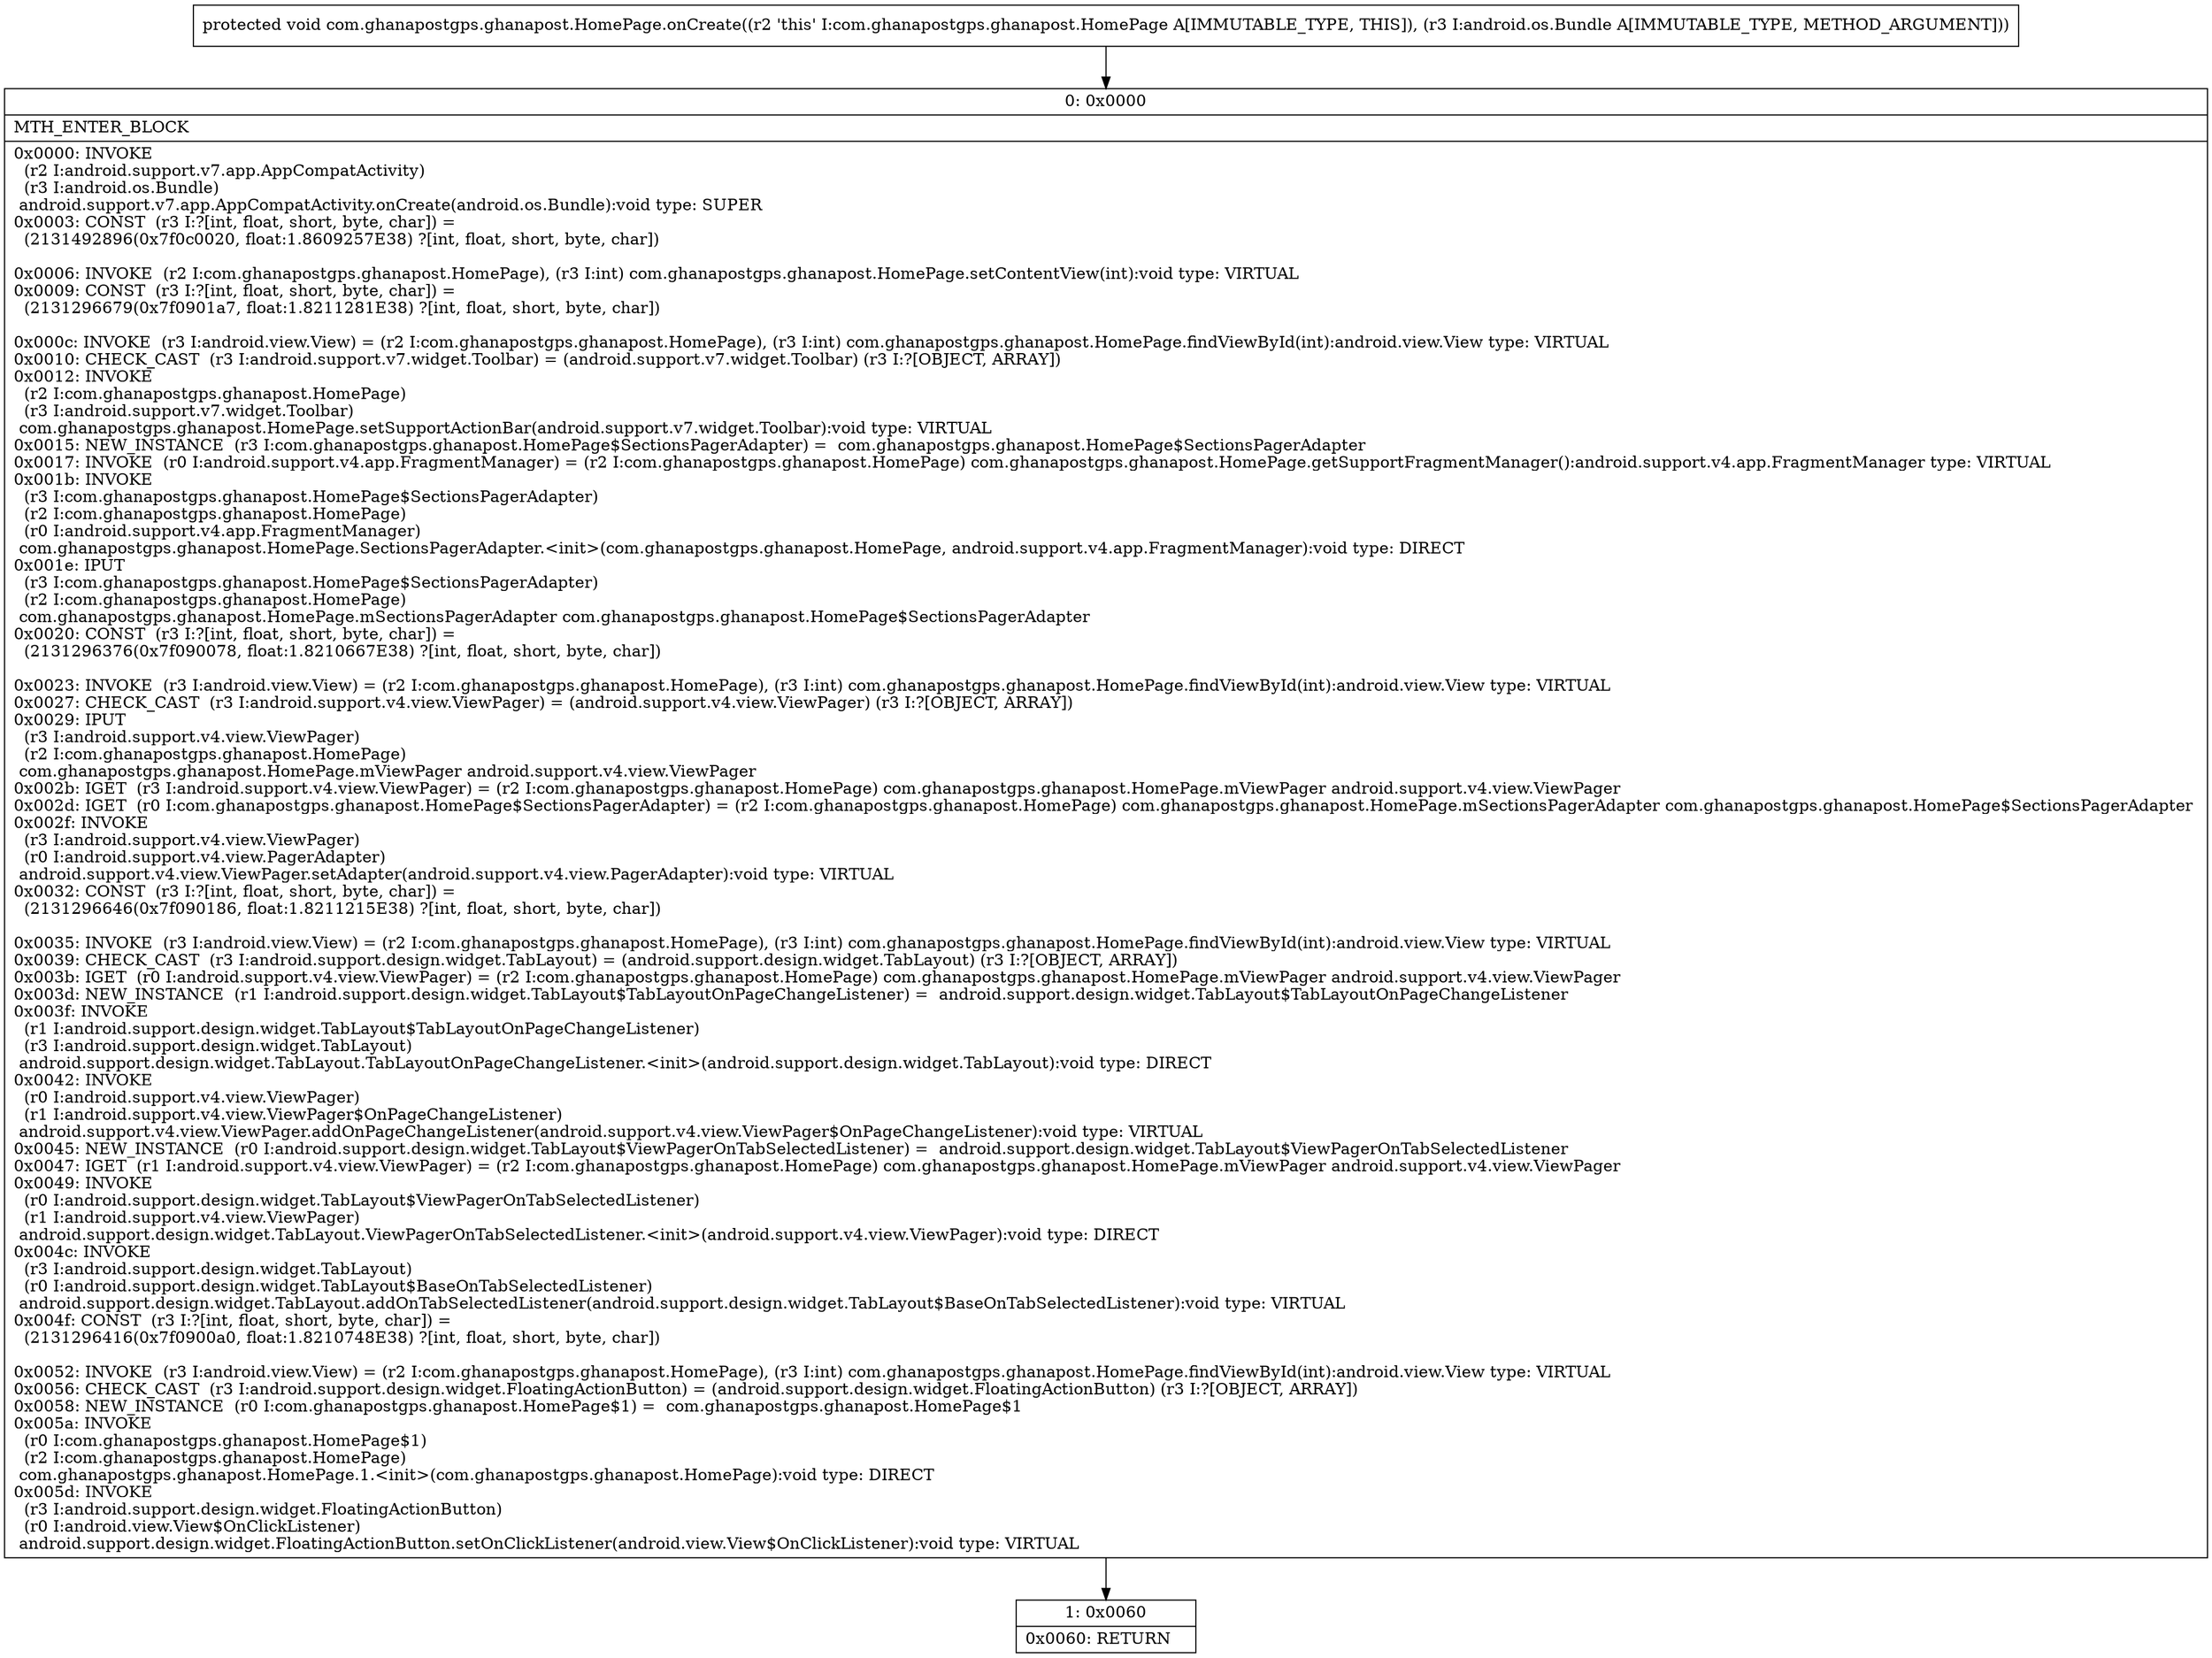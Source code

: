 digraph "CFG forcom.ghanapostgps.ghanapost.HomePage.onCreate(Landroid\/os\/Bundle;)V" {
Node_0 [shape=record,label="{0\:\ 0x0000|MTH_ENTER_BLOCK\l|0x0000: INVOKE  \l  (r2 I:android.support.v7.app.AppCompatActivity)\l  (r3 I:android.os.Bundle)\l android.support.v7.app.AppCompatActivity.onCreate(android.os.Bundle):void type: SUPER \l0x0003: CONST  (r3 I:?[int, float, short, byte, char]) = \l  (2131492896(0x7f0c0020, float:1.8609257E38) ?[int, float, short, byte, char])\l \l0x0006: INVOKE  (r2 I:com.ghanapostgps.ghanapost.HomePage), (r3 I:int) com.ghanapostgps.ghanapost.HomePage.setContentView(int):void type: VIRTUAL \l0x0009: CONST  (r3 I:?[int, float, short, byte, char]) = \l  (2131296679(0x7f0901a7, float:1.8211281E38) ?[int, float, short, byte, char])\l \l0x000c: INVOKE  (r3 I:android.view.View) = (r2 I:com.ghanapostgps.ghanapost.HomePage), (r3 I:int) com.ghanapostgps.ghanapost.HomePage.findViewById(int):android.view.View type: VIRTUAL \l0x0010: CHECK_CAST  (r3 I:android.support.v7.widget.Toolbar) = (android.support.v7.widget.Toolbar) (r3 I:?[OBJECT, ARRAY]) \l0x0012: INVOKE  \l  (r2 I:com.ghanapostgps.ghanapost.HomePage)\l  (r3 I:android.support.v7.widget.Toolbar)\l com.ghanapostgps.ghanapost.HomePage.setSupportActionBar(android.support.v7.widget.Toolbar):void type: VIRTUAL \l0x0015: NEW_INSTANCE  (r3 I:com.ghanapostgps.ghanapost.HomePage$SectionsPagerAdapter) =  com.ghanapostgps.ghanapost.HomePage$SectionsPagerAdapter \l0x0017: INVOKE  (r0 I:android.support.v4.app.FragmentManager) = (r2 I:com.ghanapostgps.ghanapost.HomePage) com.ghanapostgps.ghanapost.HomePage.getSupportFragmentManager():android.support.v4.app.FragmentManager type: VIRTUAL \l0x001b: INVOKE  \l  (r3 I:com.ghanapostgps.ghanapost.HomePage$SectionsPagerAdapter)\l  (r2 I:com.ghanapostgps.ghanapost.HomePage)\l  (r0 I:android.support.v4.app.FragmentManager)\l com.ghanapostgps.ghanapost.HomePage.SectionsPagerAdapter.\<init\>(com.ghanapostgps.ghanapost.HomePage, android.support.v4.app.FragmentManager):void type: DIRECT \l0x001e: IPUT  \l  (r3 I:com.ghanapostgps.ghanapost.HomePage$SectionsPagerAdapter)\l  (r2 I:com.ghanapostgps.ghanapost.HomePage)\l com.ghanapostgps.ghanapost.HomePage.mSectionsPagerAdapter com.ghanapostgps.ghanapost.HomePage$SectionsPagerAdapter \l0x0020: CONST  (r3 I:?[int, float, short, byte, char]) = \l  (2131296376(0x7f090078, float:1.8210667E38) ?[int, float, short, byte, char])\l \l0x0023: INVOKE  (r3 I:android.view.View) = (r2 I:com.ghanapostgps.ghanapost.HomePage), (r3 I:int) com.ghanapostgps.ghanapost.HomePage.findViewById(int):android.view.View type: VIRTUAL \l0x0027: CHECK_CAST  (r3 I:android.support.v4.view.ViewPager) = (android.support.v4.view.ViewPager) (r3 I:?[OBJECT, ARRAY]) \l0x0029: IPUT  \l  (r3 I:android.support.v4.view.ViewPager)\l  (r2 I:com.ghanapostgps.ghanapost.HomePage)\l com.ghanapostgps.ghanapost.HomePage.mViewPager android.support.v4.view.ViewPager \l0x002b: IGET  (r3 I:android.support.v4.view.ViewPager) = (r2 I:com.ghanapostgps.ghanapost.HomePage) com.ghanapostgps.ghanapost.HomePage.mViewPager android.support.v4.view.ViewPager \l0x002d: IGET  (r0 I:com.ghanapostgps.ghanapost.HomePage$SectionsPagerAdapter) = (r2 I:com.ghanapostgps.ghanapost.HomePage) com.ghanapostgps.ghanapost.HomePage.mSectionsPagerAdapter com.ghanapostgps.ghanapost.HomePage$SectionsPagerAdapter \l0x002f: INVOKE  \l  (r3 I:android.support.v4.view.ViewPager)\l  (r0 I:android.support.v4.view.PagerAdapter)\l android.support.v4.view.ViewPager.setAdapter(android.support.v4.view.PagerAdapter):void type: VIRTUAL \l0x0032: CONST  (r3 I:?[int, float, short, byte, char]) = \l  (2131296646(0x7f090186, float:1.8211215E38) ?[int, float, short, byte, char])\l \l0x0035: INVOKE  (r3 I:android.view.View) = (r2 I:com.ghanapostgps.ghanapost.HomePage), (r3 I:int) com.ghanapostgps.ghanapost.HomePage.findViewById(int):android.view.View type: VIRTUAL \l0x0039: CHECK_CAST  (r3 I:android.support.design.widget.TabLayout) = (android.support.design.widget.TabLayout) (r3 I:?[OBJECT, ARRAY]) \l0x003b: IGET  (r0 I:android.support.v4.view.ViewPager) = (r2 I:com.ghanapostgps.ghanapost.HomePage) com.ghanapostgps.ghanapost.HomePage.mViewPager android.support.v4.view.ViewPager \l0x003d: NEW_INSTANCE  (r1 I:android.support.design.widget.TabLayout$TabLayoutOnPageChangeListener) =  android.support.design.widget.TabLayout$TabLayoutOnPageChangeListener \l0x003f: INVOKE  \l  (r1 I:android.support.design.widget.TabLayout$TabLayoutOnPageChangeListener)\l  (r3 I:android.support.design.widget.TabLayout)\l android.support.design.widget.TabLayout.TabLayoutOnPageChangeListener.\<init\>(android.support.design.widget.TabLayout):void type: DIRECT \l0x0042: INVOKE  \l  (r0 I:android.support.v4.view.ViewPager)\l  (r1 I:android.support.v4.view.ViewPager$OnPageChangeListener)\l android.support.v4.view.ViewPager.addOnPageChangeListener(android.support.v4.view.ViewPager$OnPageChangeListener):void type: VIRTUAL \l0x0045: NEW_INSTANCE  (r0 I:android.support.design.widget.TabLayout$ViewPagerOnTabSelectedListener) =  android.support.design.widget.TabLayout$ViewPagerOnTabSelectedListener \l0x0047: IGET  (r1 I:android.support.v4.view.ViewPager) = (r2 I:com.ghanapostgps.ghanapost.HomePage) com.ghanapostgps.ghanapost.HomePage.mViewPager android.support.v4.view.ViewPager \l0x0049: INVOKE  \l  (r0 I:android.support.design.widget.TabLayout$ViewPagerOnTabSelectedListener)\l  (r1 I:android.support.v4.view.ViewPager)\l android.support.design.widget.TabLayout.ViewPagerOnTabSelectedListener.\<init\>(android.support.v4.view.ViewPager):void type: DIRECT \l0x004c: INVOKE  \l  (r3 I:android.support.design.widget.TabLayout)\l  (r0 I:android.support.design.widget.TabLayout$BaseOnTabSelectedListener)\l android.support.design.widget.TabLayout.addOnTabSelectedListener(android.support.design.widget.TabLayout$BaseOnTabSelectedListener):void type: VIRTUAL \l0x004f: CONST  (r3 I:?[int, float, short, byte, char]) = \l  (2131296416(0x7f0900a0, float:1.8210748E38) ?[int, float, short, byte, char])\l \l0x0052: INVOKE  (r3 I:android.view.View) = (r2 I:com.ghanapostgps.ghanapost.HomePage), (r3 I:int) com.ghanapostgps.ghanapost.HomePage.findViewById(int):android.view.View type: VIRTUAL \l0x0056: CHECK_CAST  (r3 I:android.support.design.widget.FloatingActionButton) = (android.support.design.widget.FloatingActionButton) (r3 I:?[OBJECT, ARRAY]) \l0x0058: NEW_INSTANCE  (r0 I:com.ghanapostgps.ghanapost.HomePage$1) =  com.ghanapostgps.ghanapost.HomePage$1 \l0x005a: INVOKE  \l  (r0 I:com.ghanapostgps.ghanapost.HomePage$1)\l  (r2 I:com.ghanapostgps.ghanapost.HomePage)\l com.ghanapostgps.ghanapost.HomePage.1.\<init\>(com.ghanapostgps.ghanapost.HomePage):void type: DIRECT \l0x005d: INVOKE  \l  (r3 I:android.support.design.widget.FloatingActionButton)\l  (r0 I:android.view.View$OnClickListener)\l android.support.design.widget.FloatingActionButton.setOnClickListener(android.view.View$OnClickListener):void type: VIRTUAL \l}"];
Node_1 [shape=record,label="{1\:\ 0x0060|0x0060: RETURN   \l}"];
MethodNode[shape=record,label="{protected void com.ghanapostgps.ghanapost.HomePage.onCreate((r2 'this' I:com.ghanapostgps.ghanapost.HomePage A[IMMUTABLE_TYPE, THIS]), (r3 I:android.os.Bundle A[IMMUTABLE_TYPE, METHOD_ARGUMENT])) }"];
MethodNode -> Node_0;
Node_0 -> Node_1;
}


